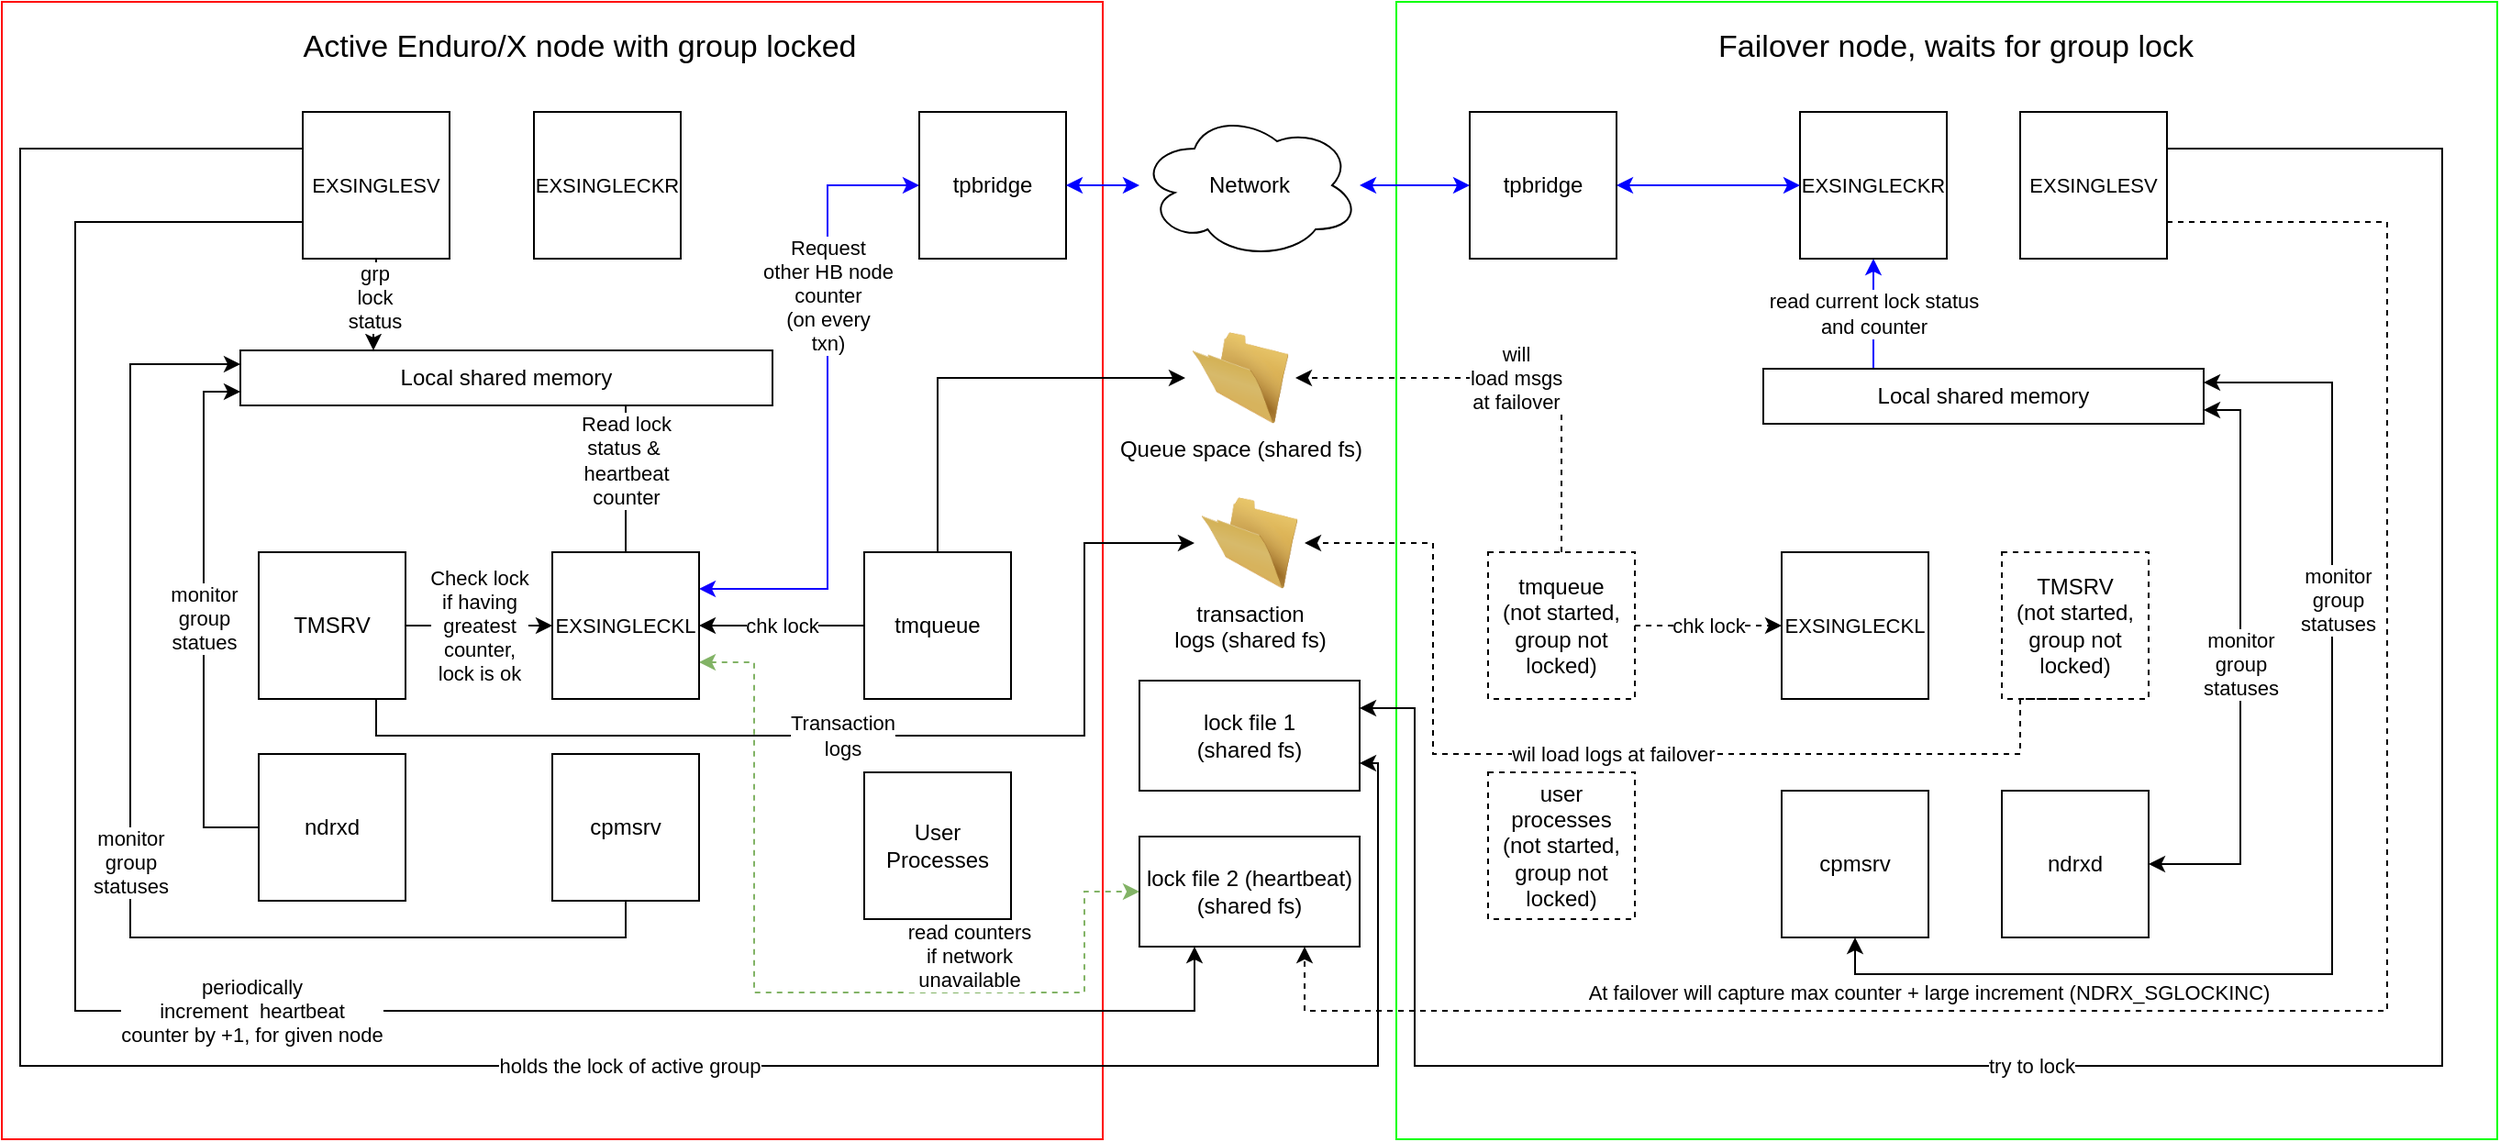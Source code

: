 <mxfile version="20.3.0" type="device"><diagram name="Page-1" id="DEavZ-p8cXqThgcegXxD"><mxGraphModel dx="1185" dy="798" grid="1" gridSize="10" guides="1" tooltips="1" connect="1" arrows="1" fold="1" page="1" pageScale="1" pageWidth="827" pageHeight="1169" math="0" shadow="0"><root><mxCell id="0"/><mxCell id="1" parent="0"/><mxCell id="JUOf6BySffwq2Q2vccSk-133" value="" style="rounded=0;whiteSpace=wrap;html=1;strokeColor=#00FF00;" parent="1" vertex="1"><mxGeometry x="930" y="190" width="600" height="620" as="geometry"/></mxCell><mxCell id="JUOf6BySffwq2Q2vccSk-129" value="" style="rounded=0;whiteSpace=wrap;html=1;strokeColor=#FF0000;" parent="1" vertex="1"><mxGeometry x="170" y="190" width="600" height="620" as="geometry"/></mxCell><mxCell id="JUOf6BySffwq2Q2vccSk-13" value="grp&lt;br&gt;lock&lt;br&gt;status" style="edgeStyle=orthogonalEdgeStyle;rounded=0;orthogonalLoop=1;jettySize=auto;html=1;exitX=0.5;exitY=1;exitDx=0;exitDy=0;entryX=0.25;entryY=0;entryDx=0;entryDy=0;" parent="1" source="JUOf6BySffwq2Q2vccSk-1" target="JUOf6BySffwq2Q2vccSk-12" edge="1"><mxGeometry x="0.097" y="-5" relative="1" as="geometry"><mxPoint x="5" y="-5" as="offset"/></mxGeometry></mxCell><mxCell id="JUOf6BySffwq2Q2vccSk-26" value="periodically&lt;br&gt;increment&amp;nbsp; heartbeat&lt;br&gt;counter by +1, for given node" style="edgeStyle=orthogonalEdgeStyle;rounded=0;orthogonalLoop=1;jettySize=auto;html=1;entryX=0.25;entryY=1;entryDx=0;entryDy=0;exitX=0;exitY=0.75;exitDx=0;exitDy=0;" parent="1" source="JUOf6BySffwq2Q2vccSk-1" target="JUOf6BySffwq2Q2vccSk-4" edge="1"><mxGeometry x="0.084" relative="1" as="geometry"><mxPoint x="334" y="260" as="sourcePoint"/><Array as="points"><mxPoint x="210" y="310"/><mxPoint x="210" y="740"/><mxPoint x="820" y="740"/></Array><mxPoint as="offset"/></mxGeometry></mxCell><mxCell id="JUOf6BySffwq2Q2vccSk-27" value="holds the lock of active group" style="edgeStyle=orthogonalEdgeStyle;rounded=0;orthogonalLoop=1;jettySize=auto;html=1;exitX=0;exitY=0.25;exitDx=0;exitDy=0;entryX=1;entryY=0.75;entryDx=0;entryDy=0;" parent="1" source="JUOf6BySffwq2Q2vccSk-1" target="JUOf6BySffwq2Q2vccSk-5" edge="1"><mxGeometry x="0.257" relative="1" as="geometry"><Array as="points"><mxPoint x="180" y="270"/><mxPoint x="180" y="770"/><mxPoint x="920" y="770"/><mxPoint x="920" y="605"/></Array><mxPoint as="offset"/></mxGeometry></mxCell><mxCell id="JUOf6BySffwq2Q2vccSk-1" value="&lt;font style=&quot;font-size: 11px;&quot;&gt;EXSINGLESV&lt;/font&gt;" style="whiteSpace=wrap;html=1;aspect=fixed;" parent="1" vertex="1"><mxGeometry x="334" y="250" width="80" height="80" as="geometry"/></mxCell><mxCell id="JUOf6BySffwq2Q2vccSk-21" value="Read lock&lt;br&gt;status &amp;amp;&amp;nbsp;&lt;br&gt;heartbeat&lt;br&gt;counter" style="edgeStyle=orthogonalEdgeStyle;rounded=0;orthogonalLoop=1;jettySize=auto;html=1;exitX=0.5;exitY=0;exitDx=0;exitDy=0;" parent="1" source="JUOf6BySffwq2Q2vccSk-2" edge="1"><mxGeometry relative="1" as="geometry"><mxPoint x="510" y="390" as="targetPoint"/></mxGeometry></mxCell><mxCell id="JUOf6BySffwq2Q2vccSk-24" value="Request&lt;br&gt;other HB node&lt;br&gt;counter&lt;br&gt;(on every&lt;br&gt;txn)" style="edgeStyle=orthogonalEdgeStyle;rounded=0;orthogonalLoop=1;jettySize=auto;html=1;entryX=0;entryY=0.5;entryDx=0;entryDy=0;fillColor=#d5e8d4;strokeColor=#1100ff;startArrow=classic;startFill=1;exitX=1;exitY=0.25;exitDx=0;exitDy=0;" parent="1" source="JUOf6BySffwq2Q2vccSk-2" target="JUOf6BySffwq2Q2vccSk-22" edge="1"><mxGeometry x="0.353" relative="1" as="geometry"><mxPoint x="730" y="330" as="targetPoint"/><Array as="points"><mxPoint x="620" y="510"/><mxPoint x="620" y="290"/></Array><mxPoint as="offset"/></mxGeometry></mxCell><mxCell id="JUOf6BySffwq2Q2vccSk-25" value="read counters&lt;br&gt;if network&lt;br&gt;unavailable" style="edgeStyle=orthogonalEdgeStyle;rounded=0;orthogonalLoop=1;jettySize=auto;html=1;exitX=1;exitY=0.75;exitDx=0;exitDy=0;entryX=0;entryY=0.5;entryDx=0;entryDy=0;dashed=1;fillColor=#d5e8d4;strokeColor=#82b366;startArrow=classic;startFill=1;" parent="1" source="JUOf6BySffwq2Q2vccSk-2" target="JUOf6BySffwq2Q2vccSk-4" edge="1"><mxGeometry x="0.375" y="20" relative="1" as="geometry"><Array as="points"><mxPoint x="580" y="550"/><mxPoint x="580" y="730"/><mxPoint x="760" y="730"/><mxPoint x="760" y="675"/></Array><mxPoint as="offset"/></mxGeometry></mxCell><mxCell id="JUOf6BySffwq2Q2vccSk-2" value="&lt;font style=&quot;font-size: 11px;&quot;&gt;EXSINGLECKL&lt;/font&gt;" style="whiteSpace=wrap;html=1;aspect=fixed;" parent="1" vertex="1"><mxGeometry x="470" y="490" width="80" height="80" as="geometry"/></mxCell><mxCell id="JUOf6BySffwq2Q2vccSk-3" value="&lt;font style=&quot;font-size: 11px;&quot;&gt;EXSINGLECKR&lt;/font&gt;" style="whiteSpace=wrap;html=1;aspect=fixed;" parent="1" vertex="1"><mxGeometry x="460" y="250" width="80" height="80" as="geometry"/></mxCell><mxCell id="JUOf6BySffwq2Q2vccSk-4" value="lock file 2 (heartbeat)&lt;br&gt;(shared fs)" style="rounded=0;whiteSpace=wrap;html=1;" parent="1" vertex="1"><mxGeometry x="790" y="645" width="120" height="60" as="geometry"/></mxCell><mxCell id="JUOf6BySffwq2Q2vccSk-5" value="lock file 1&lt;br&gt;(shared fs)" style="rounded=0;whiteSpace=wrap;html=1;" parent="1" vertex="1"><mxGeometry x="790" y="560" width="120" height="60" as="geometry"/></mxCell><mxCell id="JUOf6BySffwq2Q2vccSk-18" value="Check lock&lt;br&gt;if having&lt;br&gt;greatest&lt;br&gt;counter,&lt;br&gt;lock is ok" style="edgeStyle=orthogonalEdgeStyle;rounded=0;orthogonalLoop=1;jettySize=auto;html=1;exitX=1;exitY=0.5;exitDx=0;exitDy=0;entryX=0;entryY=0.5;entryDx=0;entryDy=0;" parent="1" source="JUOf6BySffwq2Q2vccSk-10" target="JUOf6BySffwq2Q2vccSk-2" edge="1"><mxGeometry relative="1" as="geometry"><mxPoint as="offset"/></mxGeometry></mxCell><mxCell id="JUOf6BySffwq2Q2vccSk-10" value="TMSRV" style="whiteSpace=wrap;html=1;aspect=fixed;" parent="1" vertex="1"><mxGeometry x="310" y="490" width="80" height="80" as="geometry"/></mxCell><mxCell id="JUOf6BySffwq2Q2vccSk-12" value="Local shared memory" style="rounded=0;whiteSpace=wrap;html=1;" parent="1" vertex="1"><mxGeometry x="300" y="380" width="290" height="30" as="geometry"/></mxCell><mxCell id="JUOf6BySffwq2Q2vccSk-22" value="tpbridge" style="whiteSpace=wrap;html=1;aspect=fixed;" parent="1" vertex="1"><mxGeometry x="670" y="250" width="80" height="80" as="geometry"/></mxCell><mxCell id="JUOf6BySffwq2Q2vccSk-121" style="edgeStyle=orthogonalEdgeStyle;rounded=0;orthogonalLoop=1;jettySize=auto;html=1;entryX=0;entryY=0.5;entryDx=0;entryDy=0;startArrow=classic;startFill=1;fillColor=#d5e8d4;strokeColor=#0000FF;" parent="1" source="JUOf6BySffwq2Q2vccSk-49" target="JUOf6BySffwq2Q2vccSk-92" edge="1"><mxGeometry relative="1" as="geometry"/></mxCell><mxCell id="JUOf6BySffwq2Q2vccSk-122" style="edgeStyle=orthogonalEdgeStyle;rounded=0;orthogonalLoop=1;jettySize=auto;html=1;entryX=1;entryY=0.5;entryDx=0;entryDy=0;startArrow=classic;startFill=1;fillColor=#d5e8d4;strokeColor=#0000FF;" parent="1" source="JUOf6BySffwq2Q2vccSk-49" target="JUOf6BySffwq2Q2vccSk-22" edge="1"><mxGeometry relative="1" as="geometry"/></mxCell><mxCell id="JUOf6BySffwq2Q2vccSk-49" value="Network" style="ellipse;shape=cloud;whiteSpace=wrap;html=1;" parent="1" vertex="1"><mxGeometry x="790" y="250" width="120" height="80" as="geometry"/></mxCell><mxCell id="JUOf6BySffwq2Q2vccSk-74" value="read current lock status&lt;br&gt;and counter" style="edgeStyle=orthogonalEdgeStyle;rounded=0;orthogonalLoop=1;jettySize=auto;html=1;exitX=0.5;exitY=1;exitDx=0;exitDy=0;entryX=0.25;entryY=0;entryDx=0;entryDy=0;fillColor=#d5e8d4;strokeColor=#0000FF;startArrow=classic;startFill=1;endArrow=none;endFill=0;" parent="1" source="JUOf6BySffwq2Q2vccSk-68" target="JUOf6BySffwq2Q2vccSk-70" edge="1"><mxGeometry relative="1" as="geometry"><mxPoint as="offset"/></mxGeometry></mxCell><mxCell id="JUOf6BySffwq2Q2vccSk-68" value="&lt;font style=&quot;font-size: 11px;&quot;&gt;EXSINGLECKR&lt;/font&gt;" style="whiteSpace=wrap;html=1;aspect=fixed;" parent="1" vertex="1"><mxGeometry x="1150" y="250" width="80" height="80" as="geometry"/></mxCell><mxCell id="JUOf6BySffwq2Q2vccSk-98" value="try to lock" style="edgeStyle=orthogonalEdgeStyle;rounded=0;orthogonalLoop=1;jettySize=auto;html=1;entryX=1;entryY=0.25;entryDx=0;entryDy=0;" parent="1" source="JUOf6BySffwq2Q2vccSk-69" target="JUOf6BySffwq2Q2vccSk-5" edge="1"><mxGeometry x="0.219" relative="1" as="geometry"><mxPoint x="910" y="590" as="targetPoint"/><Array as="points"><mxPoint x="1500" y="270"/><mxPoint x="1500" y="770"/><mxPoint x="940" y="770"/><mxPoint x="940" y="575"/></Array><mxPoint as="offset"/></mxGeometry></mxCell><mxCell id="JUOf6BySffwq2Q2vccSk-119" value="At failover will capture max counter + large increment (NDRX_SGLOCKINC)" style="edgeStyle=orthogonalEdgeStyle;rounded=0;orthogonalLoop=1;jettySize=auto;html=1;exitX=1;exitY=0.75;exitDx=0;exitDy=0;entryX=0.75;entryY=1;entryDx=0;entryDy=0;dashed=1;" parent="1" source="JUOf6BySffwq2Q2vccSk-69" target="JUOf6BySffwq2Q2vccSk-4" edge="1"><mxGeometry x="0.362" y="-10" relative="1" as="geometry"><Array as="points"><mxPoint x="1470" y="310"/><mxPoint x="1470" y="740"/><mxPoint x="880" y="740"/></Array><mxPoint as="offset"/></mxGeometry></mxCell><mxCell id="JUOf6BySffwq2Q2vccSk-69" value="&lt;font style=&quot;font-size: 11px;&quot;&gt;EXSINGLESV&lt;/font&gt;" style="whiteSpace=wrap;html=1;aspect=fixed;" parent="1" vertex="1"><mxGeometry x="1270" y="250" width="80" height="80" as="geometry"/></mxCell><mxCell id="JUOf6BySffwq2Q2vccSk-70" value="Local shared memory" style="rounded=0;whiteSpace=wrap;html=1;" parent="1" vertex="1"><mxGeometry x="1130" y="390" width="240" height="30" as="geometry"/></mxCell><mxCell id="JUOf6BySffwq2Q2vccSk-71" value="&lt;font style=&quot;font-size: 11px;&quot;&gt;EXSINGLECKL&lt;/font&gt;" style="whiteSpace=wrap;html=1;aspect=fixed;" parent="1" vertex="1"><mxGeometry x="1140" y="490" width="80" height="80" as="geometry"/></mxCell><mxCell id="JUOf6BySffwq2Q2vccSk-72" value="TMSRV&lt;br&gt;(not started,&lt;br style=&quot;border-color: var(--border-color);&quot;&gt;group not locked)" style="whiteSpace=wrap;html=1;aspect=fixed;strokeColor=default;dashed=1;" parent="1" vertex="1"><mxGeometry x="1260" y="490" width="80" height="80" as="geometry"/></mxCell><mxCell id="JUOf6BySffwq2Q2vccSk-83" value="monitor&lt;br&gt;group&lt;br&gt;statues" style="edgeStyle=orthogonalEdgeStyle;rounded=0;orthogonalLoop=1;jettySize=auto;html=1;exitX=0;exitY=0.5;exitDx=0;exitDy=0;entryX=0;entryY=0.75;entryDx=0;entryDy=0;" parent="1" source="JUOf6BySffwq2Q2vccSk-79" target="JUOf6BySffwq2Q2vccSk-12" edge="1"><mxGeometry relative="1" as="geometry"><Array as="points"><mxPoint x="280" y="640"/><mxPoint x="280" y="403"/></Array></mxGeometry></mxCell><mxCell id="JUOf6BySffwq2Q2vccSk-79" value="ndrxd" style="whiteSpace=wrap;html=1;aspect=fixed;" parent="1" vertex="1"><mxGeometry x="310" y="600" width="80" height="80" as="geometry"/></mxCell><mxCell id="JUOf6BySffwq2Q2vccSk-82" value="monitor&lt;br&gt;group&lt;br&gt;statuses" style="edgeStyle=orthogonalEdgeStyle;rounded=0;orthogonalLoop=1;jettySize=auto;html=1;exitX=0.5;exitY=1;exitDx=0;exitDy=0;entryX=0;entryY=0.25;entryDx=0;entryDy=0;" parent="1" source="JUOf6BySffwq2Q2vccSk-80" target="JUOf6BySffwq2Q2vccSk-12" edge="1"><mxGeometry relative="1" as="geometry"><Array as="points"><mxPoint x="510" y="700"/><mxPoint x="240" y="700"/><mxPoint x="240" y="388"/></Array></mxGeometry></mxCell><mxCell id="JUOf6BySffwq2Q2vccSk-80" value="cpmsrv" style="whiteSpace=wrap;html=1;aspect=fixed;" parent="1" vertex="1"><mxGeometry x="470" y="600" width="80" height="80" as="geometry"/></mxCell><mxCell id="JUOf6BySffwq2Q2vccSk-86" value="monitor&lt;br&gt;group&lt;br&gt;statuses" style="edgeStyle=orthogonalEdgeStyle;rounded=0;orthogonalLoop=1;jettySize=auto;html=1;entryX=1;entryY=0.75;entryDx=0;entryDy=0;exitX=1;exitY=0.5;exitDx=0;exitDy=0;startArrow=classic;startFill=1;" parent="1" source="JUOf6BySffwq2Q2vccSk-84" target="JUOf6BySffwq2Q2vccSk-70" edge="1"><mxGeometry x="0.001" relative="1" as="geometry"><Array as="points"><mxPoint x="1390" y="660"/><mxPoint x="1390" y="413"/></Array><mxPoint as="offset"/></mxGeometry></mxCell><mxCell id="JUOf6BySffwq2Q2vccSk-117" value="wil load logs at failover" style="edgeStyle=orthogonalEdgeStyle;rounded=0;orthogonalLoop=1;jettySize=auto;html=1;entryX=1;entryY=0.5;entryDx=0;entryDy=0;exitX=0.5;exitY=1;exitDx=0;exitDy=0;dashed=1;" parent="1" source="JUOf6BySffwq2Q2vccSk-72" target="JUOf6BySffwq2Q2vccSk-99" edge="1"><mxGeometry relative="1" as="geometry"><Array as="points"><mxPoint x="1270" y="600"/><mxPoint x="950" y="600"/><mxPoint x="950" y="485"/></Array></mxGeometry></mxCell><mxCell id="JUOf6BySffwq2Q2vccSk-84" value="ndrxd" style="whiteSpace=wrap;html=1;aspect=fixed;" parent="1" vertex="1"><mxGeometry x="1260" y="620" width="80" height="80" as="geometry"/></mxCell><mxCell id="JUOf6BySffwq2Q2vccSk-87" style="edgeStyle=orthogonalEdgeStyle;rounded=0;orthogonalLoop=1;jettySize=auto;html=1;exitX=0.5;exitY=1;exitDx=0;exitDy=0;entryX=1;entryY=0.25;entryDx=0;entryDy=0;startArrow=classic;startFill=1;" parent="1" source="JUOf6BySffwq2Q2vccSk-85" target="JUOf6BySffwq2Q2vccSk-70" edge="1"><mxGeometry relative="1" as="geometry"><Array as="points"><mxPoint x="1180" y="720"/><mxPoint x="1440" y="720"/><mxPoint x="1440" y="398"/></Array></mxGeometry></mxCell><mxCell id="JUOf6BySffwq2Q2vccSk-93" value="monitor&lt;br style=&quot;border-color: var(--border-color);&quot;&gt;group&lt;br style=&quot;border-color: var(--border-color);&quot;&gt;statuses" style="edgeLabel;html=1;align=center;verticalAlign=middle;resizable=0;points=[];" parent="JUOf6BySffwq2Q2vccSk-87" vertex="1" connectable="0"><mxGeometry x="0.44" y="-3" relative="1" as="geometry"><mxPoint as="offset"/></mxGeometry></mxCell><mxCell id="JUOf6BySffwq2Q2vccSk-85" value="cpmsrv" style="whiteSpace=wrap;html=1;aspect=fixed;" parent="1" vertex="1"><mxGeometry x="1140" y="620" width="80" height="80" as="geometry"/></mxCell><mxCell id="JUOf6BySffwq2Q2vccSk-97" style="edgeStyle=orthogonalEdgeStyle;rounded=0;orthogonalLoop=1;jettySize=auto;html=1;entryX=0;entryY=0.5;entryDx=0;entryDy=0;exitX=1;exitY=0.5;exitDx=0;exitDy=0;startArrow=classic;startFill=1;fillColor=#d5e8d4;strokeColor=#0000FF;" parent="1" source="JUOf6BySffwq2Q2vccSk-92" target="JUOf6BySffwq2Q2vccSk-68" edge="1"><mxGeometry relative="1" as="geometry"/></mxCell><mxCell id="JUOf6BySffwq2Q2vccSk-92" value="tpbridge" style="whiteSpace=wrap;html=1;aspect=fixed;" parent="1" vertex="1"><mxGeometry x="970" y="250" width="80" height="80" as="geometry"/></mxCell><mxCell id="JUOf6BySffwq2Q2vccSk-99" value="transaction&lt;br&gt;logs (shared fs)" style="image;html=1;image=img/lib/clip_art/general/Empty_Folder_128x128.png" parent="1" vertex="1"><mxGeometry x="820" y="460" width="60" height="50" as="geometry"/></mxCell><mxCell id="JUOf6BySffwq2Q2vccSk-101" value="Transaction&lt;br&gt;logs" style="edgeStyle=orthogonalEdgeStyle;rounded=0;orthogonalLoop=1;jettySize=auto;html=1;exitX=0.5;exitY=1;exitDx=0;exitDy=0;entryX=0;entryY=0.5;entryDx=0;entryDy=0;" parent="1" source="JUOf6BySffwq2Q2vccSk-10" target="JUOf6BySffwq2Q2vccSk-99" edge="1"><mxGeometry x="0.001" relative="1" as="geometry"><Array as="points"><mxPoint x="374" y="590"/><mxPoint x="760" y="590"/><mxPoint x="760" y="485"/></Array><mxPoint as="offset"/></mxGeometry></mxCell><mxCell id="JUOf6BySffwq2Q2vccSk-118" value="will&lt;br&gt;load msgs&lt;br&gt;at failover" style="edgeStyle=orthogonalEdgeStyle;rounded=0;orthogonalLoop=1;jettySize=auto;html=1;exitX=0.5;exitY=0;exitDx=0;exitDy=0;entryX=1;entryY=0.5;entryDx=0;entryDy=0;dashed=1;" parent="1" source="JUOf6BySffwq2Q2vccSk-109" target="JUOf6BySffwq2Q2vccSk-113" edge="1"><mxGeometry relative="1" as="geometry"/></mxCell><mxCell id="ILnlPLpp8ZYcjM5HdE3y-2" value="chk lock" style="edgeStyle=orthogonalEdgeStyle;rounded=0;orthogonalLoop=1;jettySize=auto;html=1;exitX=1;exitY=0.5;exitDx=0;exitDy=0;dashed=1;" edge="1" parent="1" source="JUOf6BySffwq2Q2vccSk-109" target="JUOf6BySffwq2Q2vccSk-71"><mxGeometry relative="1" as="geometry"/></mxCell><mxCell id="JUOf6BySffwq2Q2vccSk-109" value="tmqueue&lt;br&gt;(not started,&lt;br&gt;group not locked)" style="whiteSpace=wrap;html=1;aspect=fixed;dashed=1;" parent="1" vertex="1"><mxGeometry x="980" y="490" width="80" height="80" as="geometry"/></mxCell><mxCell id="JUOf6BySffwq2Q2vccSk-110" value="user processes&lt;br&gt;(not started,&lt;br style=&quot;border-color: var(--border-color);&quot;&gt;group not locked)" style="whiteSpace=wrap;html=1;aspect=fixed;dashed=1;" parent="1" vertex="1"><mxGeometry x="980" y="610" width="80" height="80" as="geometry"/></mxCell><mxCell id="JUOf6BySffwq2Q2vccSk-115" style="edgeStyle=orthogonalEdgeStyle;rounded=0;orthogonalLoop=1;jettySize=auto;html=1;exitX=0.5;exitY=0;exitDx=0;exitDy=0;entryX=0;entryY=0.5;entryDx=0;entryDy=0;" parent="1" source="JUOf6BySffwq2Q2vccSk-111" target="JUOf6BySffwq2Q2vccSk-113" edge="1"><mxGeometry relative="1" as="geometry"/></mxCell><mxCell id="ILnlPLpp8ZYcjM5HdE3y-1" value="chk lock" style="edgeStyle=orthogonalEdgeStyle;rounded=0;orthogonalLoop=1;jettySize=auto;html=1;exitX=0;exitY=0.5;exitDx=0;exitDy=0;entryX=1;entryY=0.5;entryDx=0;entryDy=0;" edge="1" parent="1" source="JUOf6BySffwq2Q2vccSk-111" target="JUOf6BySffwq2Q2vccSk-2"><mxGeometry relative="1" as="geometry"/></mxCell><mxCell id="JUOf6BySffwq2Q2vccSk-111" value="tmqueue" style="whiteSpace=wrap;html=1;aspect=fixed;" parent="1" vertex="1"><mxGeometry x="640" y="490" width="80" height="80" as="geometry"/></mxCell><mxCell id="JUOf6BySffwq2Q2vccSk-112" value="User&lt;br&gt;Processes" style="whiteSpace=wrap;html=1;aspect=fixed;" parent="1" vertex="1"><mxGeometry x="640" y="610" width="80" height="80" as="geometry"/></mxCell><mxCell id="JUOf6BySffwq2Q2vccSk-113" value="Queue space (shared fs)" style="image;html=1;image=img/lib/clip_art/general/Empty_Folder_128x128.png" parent="1" vertex="1"><mxGeometry x="815" y="370" width="60" height="50" as="geometry"/></mxCell><mxCell id="JUOf6BySffwq2Q2vccSk-131" value="&lt;font style=&quot;font-size: 17px;&quot;&gt;Active Enduro/X node with group locked&lt;/font&gt;" style="text;html=1;strokeColor=none;fillColor=none;align=center;verticalAlign=middle;whiteSpace=wrap;rounded=0;" parent="1" vertex="1"><mxGeometry x="320" y="200" width="330" height="30" as="geometry"/></mxCell><mxCell id="JUOf6BySffwq2Q2vccSk-132" value="&lt;font style=&quot;font-size: 17px;&quot;&gt;Failover node, waits for group lock&lt;/font&gt;" style="text;html=1;strokeColor=none;fillColor=none;align=center;verticalAlign=middle;whiteSpace=wrap;rounded=0;" parent="1" vertex="1"><mxGeometry x="1070" y="200" width="330" height="30" as="geometry"/></mxCell></root></mxGraphModel></diagram></mxfile>